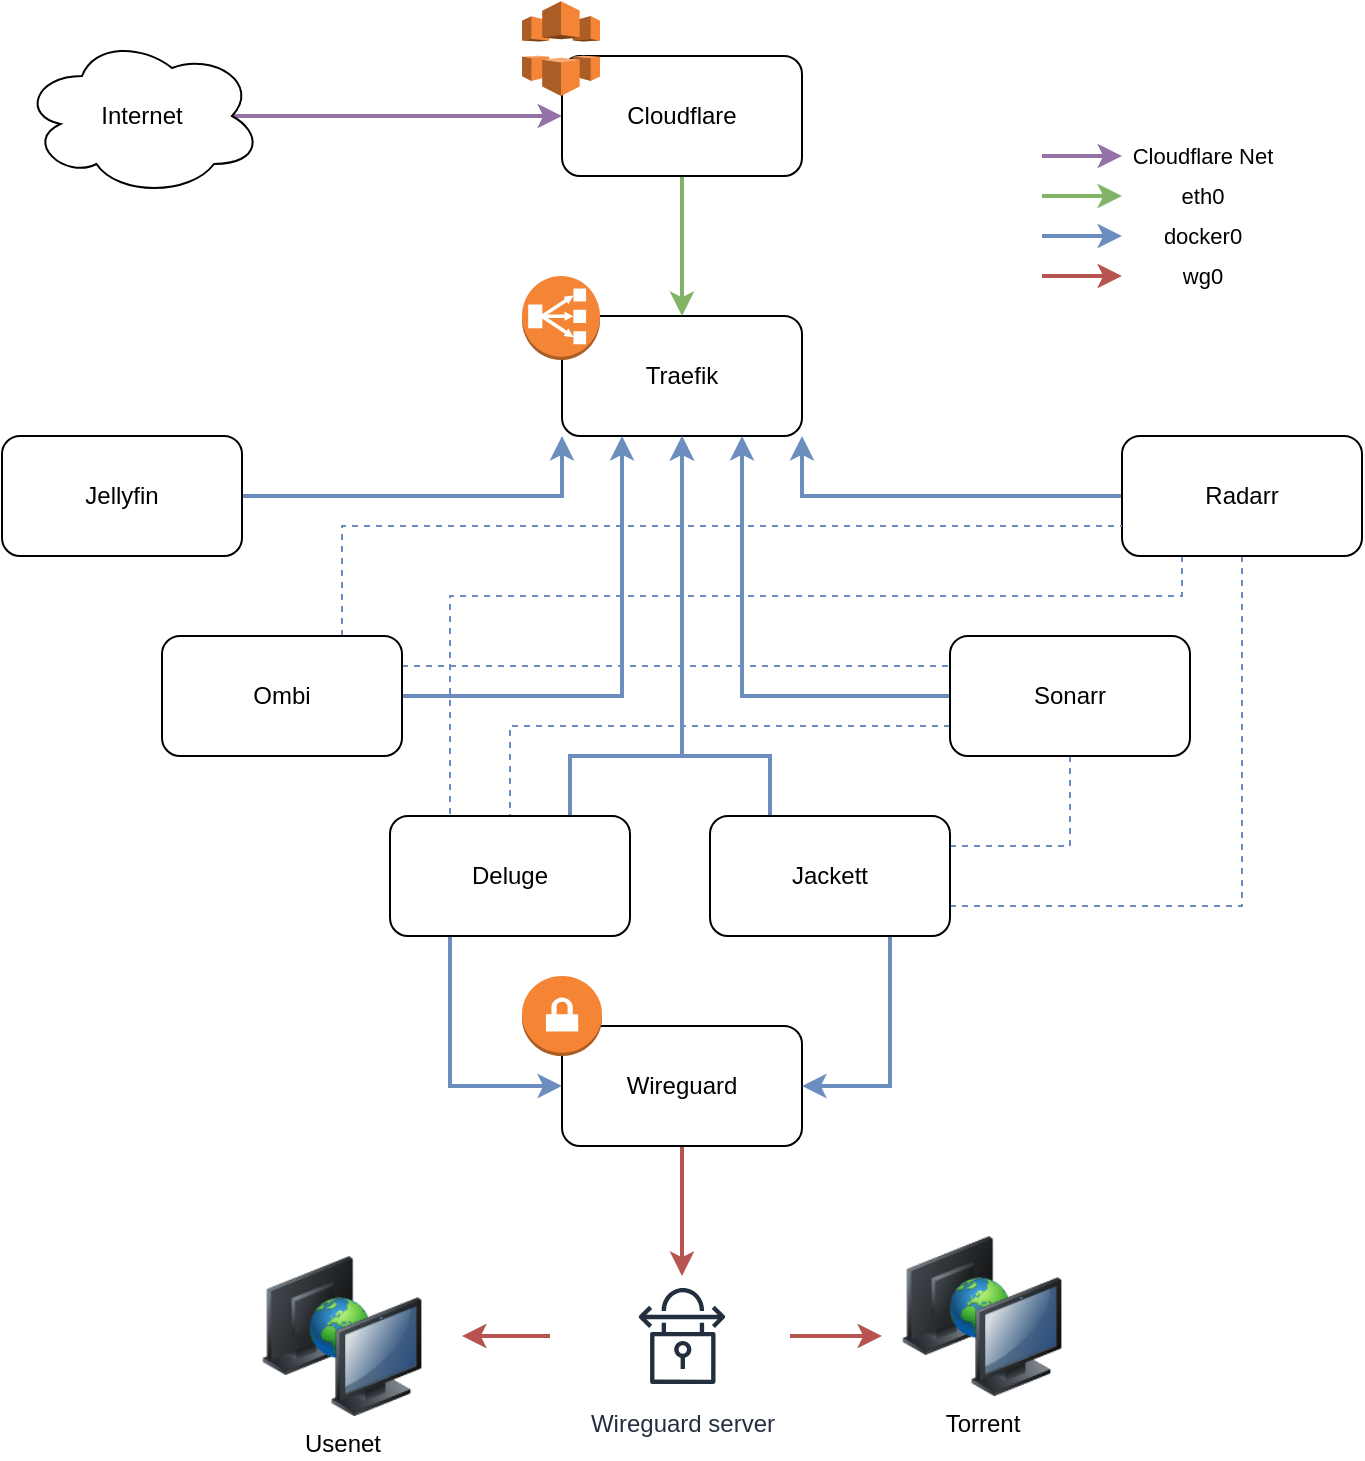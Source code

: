 <mxfile version="16.5.6" type="device"><diagram id="B43DNvLF0RgXzB0zMJUA" name="Page-1"><mxGraphModel dx="1178" dy="1510" grid="1" gridSize="10" guides="1" tooltips="1" connect="1" arrows="1" fold="1" page="1" pageScale="1" pageWidth="827" pageHeight="1169" math="0" shadow="0"><root><mxCell id="0"/><mxCell id="1" parent="0"/><mxCell id="SxddnU8F49690OJZeiCx-1" value="Traefik" style="rounded=1;whiteSpace=wrap;html=1;" parent="1" vertex="1"><mxGeometry x="360" y="200" width="120" height="60" as="geometry"/></mxCell><mxCell id="SxddnU8F49690OJZeiCx-35" style="edgeStyle=orthogonalEdgeStyle;rounded=0;orthogonalLoop=1;jettySize=auto;html=1;exitX=0.5;exitY=1;exitDx=0;exitDy=0;entryX=0.55;entryY=0.125;entryDx=0;entryDy=0;entryPerimeter=0;strokeWidth=2;fillColor=#f8cecc;strokeColor=#b85450;" parent="1" source="SxddnU8F49690OJZeiCx-2" edge="1"><mxGeometry relative="1" as="geometry"><mxPoint x="420" y="680" as="targetPoint"/></mxGeometry></mxCell><mxCell id="SxddnU8F49690OJZeiCx-2" value="Wireguard" style="rounded=1;whiteSpace=wrap;html=1;" parent="1" vertex="1"><mxGeometry x="360" y="555" width="120" height="60" as="geometry"/></mxCell><mxCell id="SxddnU8F49690OJZeiCx-18" style="edgeStyle=orthogonalEdgeStyle;rounded=0;orthogonalLoop=1;jettySize=auto;html=1;exitX=1;exitY=0.5;exitDx=0;exitDy=0;entryX=0;entryY=1;entryDx=0;entryDy=0;fillColor=#dae8fc;strokeColor=#6c8ebf;strokeWidth=2;" parent="1" source="SxddnU8F49690OJZeiCx-3" target="SxddnU8F49690OJZeiCx-1" edge="1"><mxGeometry relative="1" as="geometry"/></mxCell><mxCell id="SxddnU8F49690OJZeiCx-3" value="Jellyfin" style="rounded=1;whiteSpace=wrap;html=1;" parent="1" vertex="1"><mxGeometry x="80" y="260" width="120" height="60" as="geometry"/></mxCell><mxCell id="SxddnU8F49690OJZeiCx-22" style="edgeStyle=orthogonalEdgeStyle;rounded=0;orthogonalLoop=1;jettySize=auto;html=1;exitX=0;exitY=0.5;exitDx=0;exitDy=0;entryX=0.75;entryY=1;entryDx=0;entryDy=0;fillColor=#dae8fc;strokeColor=#6c8ebf;strokeWidth=2;" parent="1" source="SxddnU8F49690OJZeiCx-4" target="SxddnU8F49690OJZeiCx-1" edge="1"><mxGeometry relative="1" as="geometry"/></mxCell><mxCell id="SxddnU8F49690OJZeiCx-48" style="edgeStyle=orthogonalEdgeStyle;rounded=0;orthogonalLoop=1;jettySize=auto;html=1;exitX=0;exitY=0.75;exitDx=0;exitDy=0;entryX=0.5;entryY=0;entryDx=0;entryDy=0;dashed=1;endArrow=none;endFill=0;strokeWidth=1;fillColor=#dae8fc;strokeColor=#6c8ebf;" parent="1" source="SxddnU8F49690OJZeiCx-4" target="SxddnU8F49690OJZeiCx-8" edge="1"><mxGeometry relative="1" as="geometry"/></mxCell><mxCell id="SxddnU8F49690OJZeiCx-51" style="edgeStyle=orthogonalEdgeStyle;rounded=0;orthogonalLoop=1;jettySize=auto;html=1;exitX=0.5;exitY=1;exitDx=0;exitDy=0;entryX=1;entryY=0.25;entryDx=0;entryDy=0;dashed=1;endArrow=none;endFill=0;strokeWidth=1;fillColor=#dae8fc;strokeColor=#6c8ebf;" parent="1" source="SxddnU8F49690OJZeiCx-4" target="SxddnU8F49690OJZeiCx-9" edge="1"><mxGeometry relative="1" as="geometry"/></mxCell><mxCell id="SxddnU8F49690OJZeiCx-4" value="Sonarr" style="rounded=1;whiteSpace=wrap;html=1;" parent="1" vertex="1"><mxGeometry x="554" y="360" width="120" height="60" as="geometry"/></mxCell><mxCell id="SxddnU8F49690OJZeiCx-23" style="edgeStyle=orthogonalEdgeStyle;rounded=0;orthogonalLoop=1;jettySize=auto;html=1;exitX=0;exitY=0.5;exitDx=0;exitDy=0;entryX=1;entryY=1;entryDx=0;entryDy=0;fillColor=#dae8fc;strokeColor=#6c8ebf;strokeWidth=2;" parent="1" source="SxddnU8F49690OJZeiCx-5" target="SxddnU8F49690OJZeiCx-1" edge="1"><mxGeometry relative="1" as="geometry"/></mxCell><mxCell id="SxddnU8F49690OJZeiCx-50" style="edgeStyle=orthogonalEdgeStyle;rounded=0;orthogonalLoop=1;jettySize=auto;html=1;exitX=0.25;exitY=1;exitDx=0;exitDy=0;entryX=0.25;entryY=0;entryDx=0;entryDy=0;dashed=1;endArrow=none;endFill=0;strokeWidth=1;fillColor=#dae8fc;strokeColor=#6c8ebf;" parent="1" source="SxddnU8F49690OJZeiCx-5" target="SxddnU8F49690OJZeiCx-8" edge="1"><mxGeometry relative="1" as="geometry"><Array as="points"><mxPoint x="670" y="340"/><mxPoint x="304" y="340"/></Array></mxGeometry></mxCell><mxCell id="SxddnU8F49690OJZeiCx-52" style="edgeStyle=orthogonalEdgeStyle;rounded=0;orthogonalLoop=1;jettySize=auto;html=1;exitX=0.5;exitY=1;exitDx=0;exitDy=0;entryX=1;entryY=0.75;entryDx=0;entryDy=0;dashed=1;endArrow=none;endFill=0;strokeWidth=1;fillColor=#dae8fc;strokeColor=#6c8ebf;" parent="1" source="SxddnU8F49690OJZeiCx-5" target="SxddnU8F49690OJZeiCx-9" edge="1"><mxGeometry relative="1" as="geometry"/></mxCell><mxCell id="SxddnU8F49690OJZeiCx-5" value="Radarr" style="rounded=1;whiteSpace=wrap;html=1;" parent="1" vertex="1"><mxGeometry x="640" y="260" width="120" height="60" as="geometry"/></mxCell><mxCell id="SxddnU8F49690OJZeiCx-19" style="edgeStyle=orthogonalEdgeStyle;rounded=0;orthogonalLoop=1;jettySize=auto;html=1;exitX=1;exitY=0.5;exitDx=0;exitDy=0;entryX=0.25;entryY=1;entryDx=0;entryDy=0;fillColor=#dae8fc;strokeColor=#6c8ebf;strokeWidth=2;" parent="1" source="SxddnU8F49690OJZeiCx-7" target="SxddnU8F49690OJZeiCx-1" edge="1"><mxGeometry relative="1" as="geometry"/></mxCell><mxCell id="SxddnU8F49690OJZeiCx-46" style="edgeStyle=orthogonalEdgeStyle;rounded=0;orthogonalLoop=1;jettySize=auto;html=1;exitX=0.75;exitY=0;exitDx=0;exitDy=0;entryX=0;entryY=0.75;entryDx=0;entryDy=0;strokeWidth=1;endArrow=none;endFill=0;dashed=1;fillColor=#dae8fc;strokeColor=#6c8ebf;" parent="1" source="SxddnU8F49690OJZeiCx-7" target="SxddnU8F49690OJZeiCx-5" edge="1"><mxGeometry relative="1" as="geometry"/></mxCell><mxCell id="SxddnU8F49690OJZeiCx-47" style="edgeStyle=orthogonalEdgeStyle;rounded=0;orthogonalLoop=1;jettySize=auto;html=1;exitX=1;exitY=0.25;exitDx=0;exitDy=0;entryX=0;entryY=0.25;entryDx=0;entryDy=0;dashed=1;endArrow=none;endFill=0;strokeWidth=1;fillColor=#dae8fc;strokeColor=#6c8ebf;" parent="1" source="SxddnU8F49690OJZeiCx-7" target="SxddnU8F49690OJZeiCx-4" edge="1"><mxGeometry relative="1" as="geometry"/></mxCell><mxCell id="SxddnU8F49690OJZeiCx-7" value="Ombi" style="rounded=1;whiteSpace=wrap;html=1;" parent="1" vertex="1"><mxGeometry x="160" y="360" width="120" height="60" as="geometry"/></mxCell><mxCell id="SxddnU8F49690OJZeiCx-20" style="edgeStyle=orthogonalEdgeStyle;rounded=0;orthogonalLoop=1;jettySize=auto;html=1;exitX=0.75;exitY=0;exitDx=0;exitDy=0;entryX=0.5;entryY=1;entryDx=0;entryDy=0;fillColor=#dae8fc;strokeColor=#6c8ebf;strokeWidth=2;" parent="1" source="SxddnU8F49690OJZeiCx-8" target="SxddnU8F49690OJZeiCx-1" edge="1"><mxGeometry relative="1" as="geometry"><Array as="points"><mxPoint x="364" y="420"/><mxPoint x="420" y="420"/></Array></mxGeometry></mxCell><mxCell id="SxddnU8F49690OJZeiCx-30" style="edgeStyle=orthogonalEdgeStyle;rounded=0;orthogonalLoop=1;jettySize=auto;html=1;exitX=0.25;exitY=1;exitDx=0;exitDy=0;entryX=0;entryY=0.5;entryDx=0;entryDy=0;strokeWidth=2;fillColor=#dae8fc;strokeColor=#6c8ebf;" parent="1" source="SxddnU8F49690OJZeiCx-8" target="SxddnU8F49690OJZeiCx-2" edge="1"><mxGeometry relative="1" as="geometry"/></mxCell><mxCell id="SxddnU8F49690OJZeiCx-8" value="Deluge" style="rounded=1;whiteSpace=wrap;html=1;" parent="1" vertex="1"><mxGeometry x="274" y="450" width="120" height="60" as="geometry"/></mxCell><mxCell id="SxddnU8F49690OJZeiCx-21" style="edgeStyle=orthogonalEdgeStyle;rounded=0;orthogonalLoop=1;jettySize=auto;html=1;exitX=0.25;exitY=0;exitDx=0;exitDy=0;entryX=0.5;entryY=1;entryDx=0;entryDy=0;fillColor=#dae8fc;strokeColor=#6c8ebf;strokeWidth=2;" parent="1" source="SxddnU8F49690OJZeiCx-9" target="SxddnU8F49690OJZeiCx-1" edge="1"><mxGeometry relative="1" as="geometry"><Array as="points"><mxPoint x="464" y="420"/><mxPoint x="420" y="420"/></Array></mxGeometry></mxCell><mxCell id="SxddnU8F49690OJZeiCx-31" style="edgeStyle=orthogonalEdgeStyle;rounded=0;orthogonalLoop=1;jettySize=auto;html=1;exitX=0.75;exitY=1;exitDx=0;exitDy=0;entryX=1;entryY=0.5;entryDx=0;entryDy=0;strokeWidth=2;fillColor=#dae8fc;strokeColor=#6c8ebf;" parent="1" source="SxddnU8F49690OJZeiCx-9" target="SxddnU8F49690OJZeiCx-2" edge="1"><mxGeometry relative="1" as="geometry"/></mxCell><mxCell id="SxddnU8F49690OJZeiCx-9" value="Jackett" style="rounded=1;whiteSpace=wrap;html=1;" parent="1" vertex="1"><mxGeometry x="434" y="450" width="120" height="60" as="geometry"/></mxCell><mxCell id="SxddnU8F49690OJZeiCx-10" value="" style="outlineConnect=0;dashed=0;verticalLabelPosition=bottom;verticalAlign=top;align=center;html=1;shape=mxgraph.aws3.classic_load_balancer;fillColor=#F58536;gradientColor=none;" parent="1" vertex="1"><mxGeometry x="340" y="180" width="39" height="42" as="geometry"/></mxCell><mxCell id="SxddnU8F49690OJZeiCx-24" style="edgeStyle=orthogonalEdgeStyle;rounded=0;orthogonalLoop=1;jettySize=auto;html=1;exitX=0.875;exitY=0.5;exitDx=0;exitDy=0;exitPerimeter=0;entryX=0;entryY=0.5;entryDx=0;entryDy=0;fillColor=#e1d5e7;strokeColor=#9673a6;strokeWidth=2;" parent="1" source="SxddnU8F49690OJZeiCx-15" target="SxddnU8F49690OJZeiCx-44" edge="1"><mxGeometry relative="1" as="geometry"/></mxCell><mxCell id="SxddnU8F49690OJZeiCx-15" value="Internet" style="ellipse;shape=cloud;whiteSpace=wrap;html=1;" parent="1" vertex="1"><mxGeometry x="90" y="60" width="120" height="80" as="geometry"/></mxCell><mxCell id="SxddnU8F49690OJZeiCx-26" value="Usenet" style="image;html=1;image=img/lib/clip_art/computers/Network_2_128x128.png" parent="1" vertex="1"><mxGeometry x="210" y="670" width="80" height="80" as="geometry"/></mxCell><mxCell id="SxddnU8F49690OJZeiCx-27" value="Torrent" style="image;html=1;image=img/lib/clip_art/computers/Network_2_128x128.png" parent="1" vertex="1"><mxGeometry x="530" y="660" width="80" height="80" as="geometry"/></mxCell><mxCell id="SxddnU8F49690OJZeiCx-37" style="edgeStyle=orthogonalEdgeStyle;rounded=0;orthogonalLoop=1;jettySize=auto;html=1;fillColor=#f8cecc;strokeColor=#b85450;strokeWidth=2;" parent="1" edge="1"><mxGeometry relative="1" as="geometry"><mxPoint x="520" y="710" as="targetPoint"/><mxPoint x="474" y="710" as="sourcePoint"/></mxGeometry></mxCell><mxCell id="SxddnU8F49690OJZeiCx-38" style="edgeStyle=orthogonalEdgeStyle;rounded=0;orthogonalLoop=1;jettySize=auto;html=1;fillColor=#f8cecc;strokeColor=#b85450;strokeWidth=2;" parent="1" edge="1"><mxGeometry relative="1" as="geometry"><mxPoint x="310" y="710" as="targetPoint"/><mxPoint x="354" y="710" as="sourcePoint"/></mxGeometry></mxCell><mxCell id="SxddnU8F49690OJZeiCx-39" value="Wireguard server" style="sketch=0;outlineConnect=0;fontColor=#232F3E;gradientColor=none;strokeColor=#232F3E;fillColor=#ffffff;dashed=0;verticalLabelPosition=bottom;verticalAlign=top;align=center;html=1;fontSize=12;fontStyle=0;aspect=fixed;shape=mxgraph.aws4.resourceIcon;resIcon=mxgraph.aws4.vpn_connection;" parent="1" vertex="1"><mxGeometry x="390" y="680" width="60" height="60" as="geometry"/></mxCell><mxCell id="SxddnU8F49690OJZeiCx-42" value="" style="outlineConnect=0;dashed=0;verticalLabelPosition=bottom;verticalAlign=top;align=center;html=1;shape=mxgraph.aws3.vpn_gateway;fillColor=#F58534;gradientColor=none;" parent="1" vertex="1"><mxGeometry x="340" y="530" width="40" height="40" as="geometry"/></mxCell><mxCell id="SxddnU8F49690OJZeiCx-45" style="edgeStyle=orthogonalEdgeStyle;rounded=0;orthogonalLoop=1;jettySize=auto;html=1;exitX=0.5;exitY=1;exitDx=0;exitDy=0;entryX=0.5;entryY=0;entryDx=0;entryDy=0;strokeWidth=2;fillColor=#d5e8d4;strokeColor=#82b366;" parent="1" source="SxddnU8F49690OJZeiCx-44" target="SxddnU8F49690OJZeiCx-1" edge="1"><mxGeometry relative="1" as="geometry"/></mxCell><mxCell id="SxddnU8F49690OJZeiCx-44" value="Cloudflare" style="rounded=1;whiteSpace=wrap;html=1;" parent="1" vertex="1"><mxGeometry x="360" y="70" width="120" height="60" as="geometry"/></mxCell><mxCell id="SxddnU8F49690OJZeiCx-43" value="" style="outlineConnect=0;dashed=0;verticalLabelPosition=bottom;verticalAlign=top;align=center;html=1;shape=mxgraph.aws3.cloudfront;fillColor=#F58536;gradientColor=none;" parent="1" vertex="1"><mxGeometry x="340" y="42.58" width="39" height="47.42" as="geometry"/></mxCell><mxCell id="SxddnU8F49690OJZeiCx-53" value="Cloudflare Net" style="endArrow=classic;html=1;rounded=0;strokeWidth=2;fillColor=#e1d5e7;strokeColor=#9673a6;" parent="1" edge="1"><mxGeometry x="1" y="40" width="50" height="50" relative="1" as="geometry"><mxPoint x="600" y="120" as="sourcePoint"/><mxPoint x="640" y="120" as="targetPoint"/><mxPoint x="40" y="40" as="offset"/></mxGeometry></mxCell><mxCell id="SxddnU8F49690OJZeiCx-54" value="eth0" style="endArrow=classic;html=1;rounded=0;strokeWidth=2;fillColor=#d5e8d4;strokeColor=#82b366;" parent="1" edge="1"><mxGeometry x="1" y="40" width="50" height="50" relative="1" as="geometry"><mxPoint x="600" y="140" as="sourcePoint"/><mxPoint x="640" y="140" as="targetPoint"/><mxPoint x="40" y="40" as="offset"/></mxGeometry></mxCell><mxCell id="SxddnU8F49690OJZeiCx-55" value="docker0" style="endArrow=classic;html=1;rounded=0;strokeWidth=2;fillColor=#dae8fc;strokeColor=#6c8ebf;" parent="1" edge="1"><mxGeometry x="1" y="40" width="50" height="50" relative="1" as="geometry"><mxPoint x="600" y="160" as="sourcePoint"/><mxPoint x="640" y="160" as="targetPoint"/><mxPoint x="40" y="40" as="offset"/></mxGeometry></mxCell><mxCell id="SxddnU8F49690OJZeiCx-56" value="wg0" style="endArrow=classic;html=1;rounded=0;strokeWidth=2;fillColor=#f8cecc;strokeColor=#b85450;" parent="1" edge="1"><mxGeometry x="1" y="40" width="50" height="50" relative="1" as="geometry"><mxPoint x="600" y="180" as="sourcePoint"/><mxPoint x="640" y="180" as="targetPoint"/><mxPoint x="40" y="40" as="offset"/></mxGeometry></mxCell></root></mxGraphModel></diagram></mxfile>